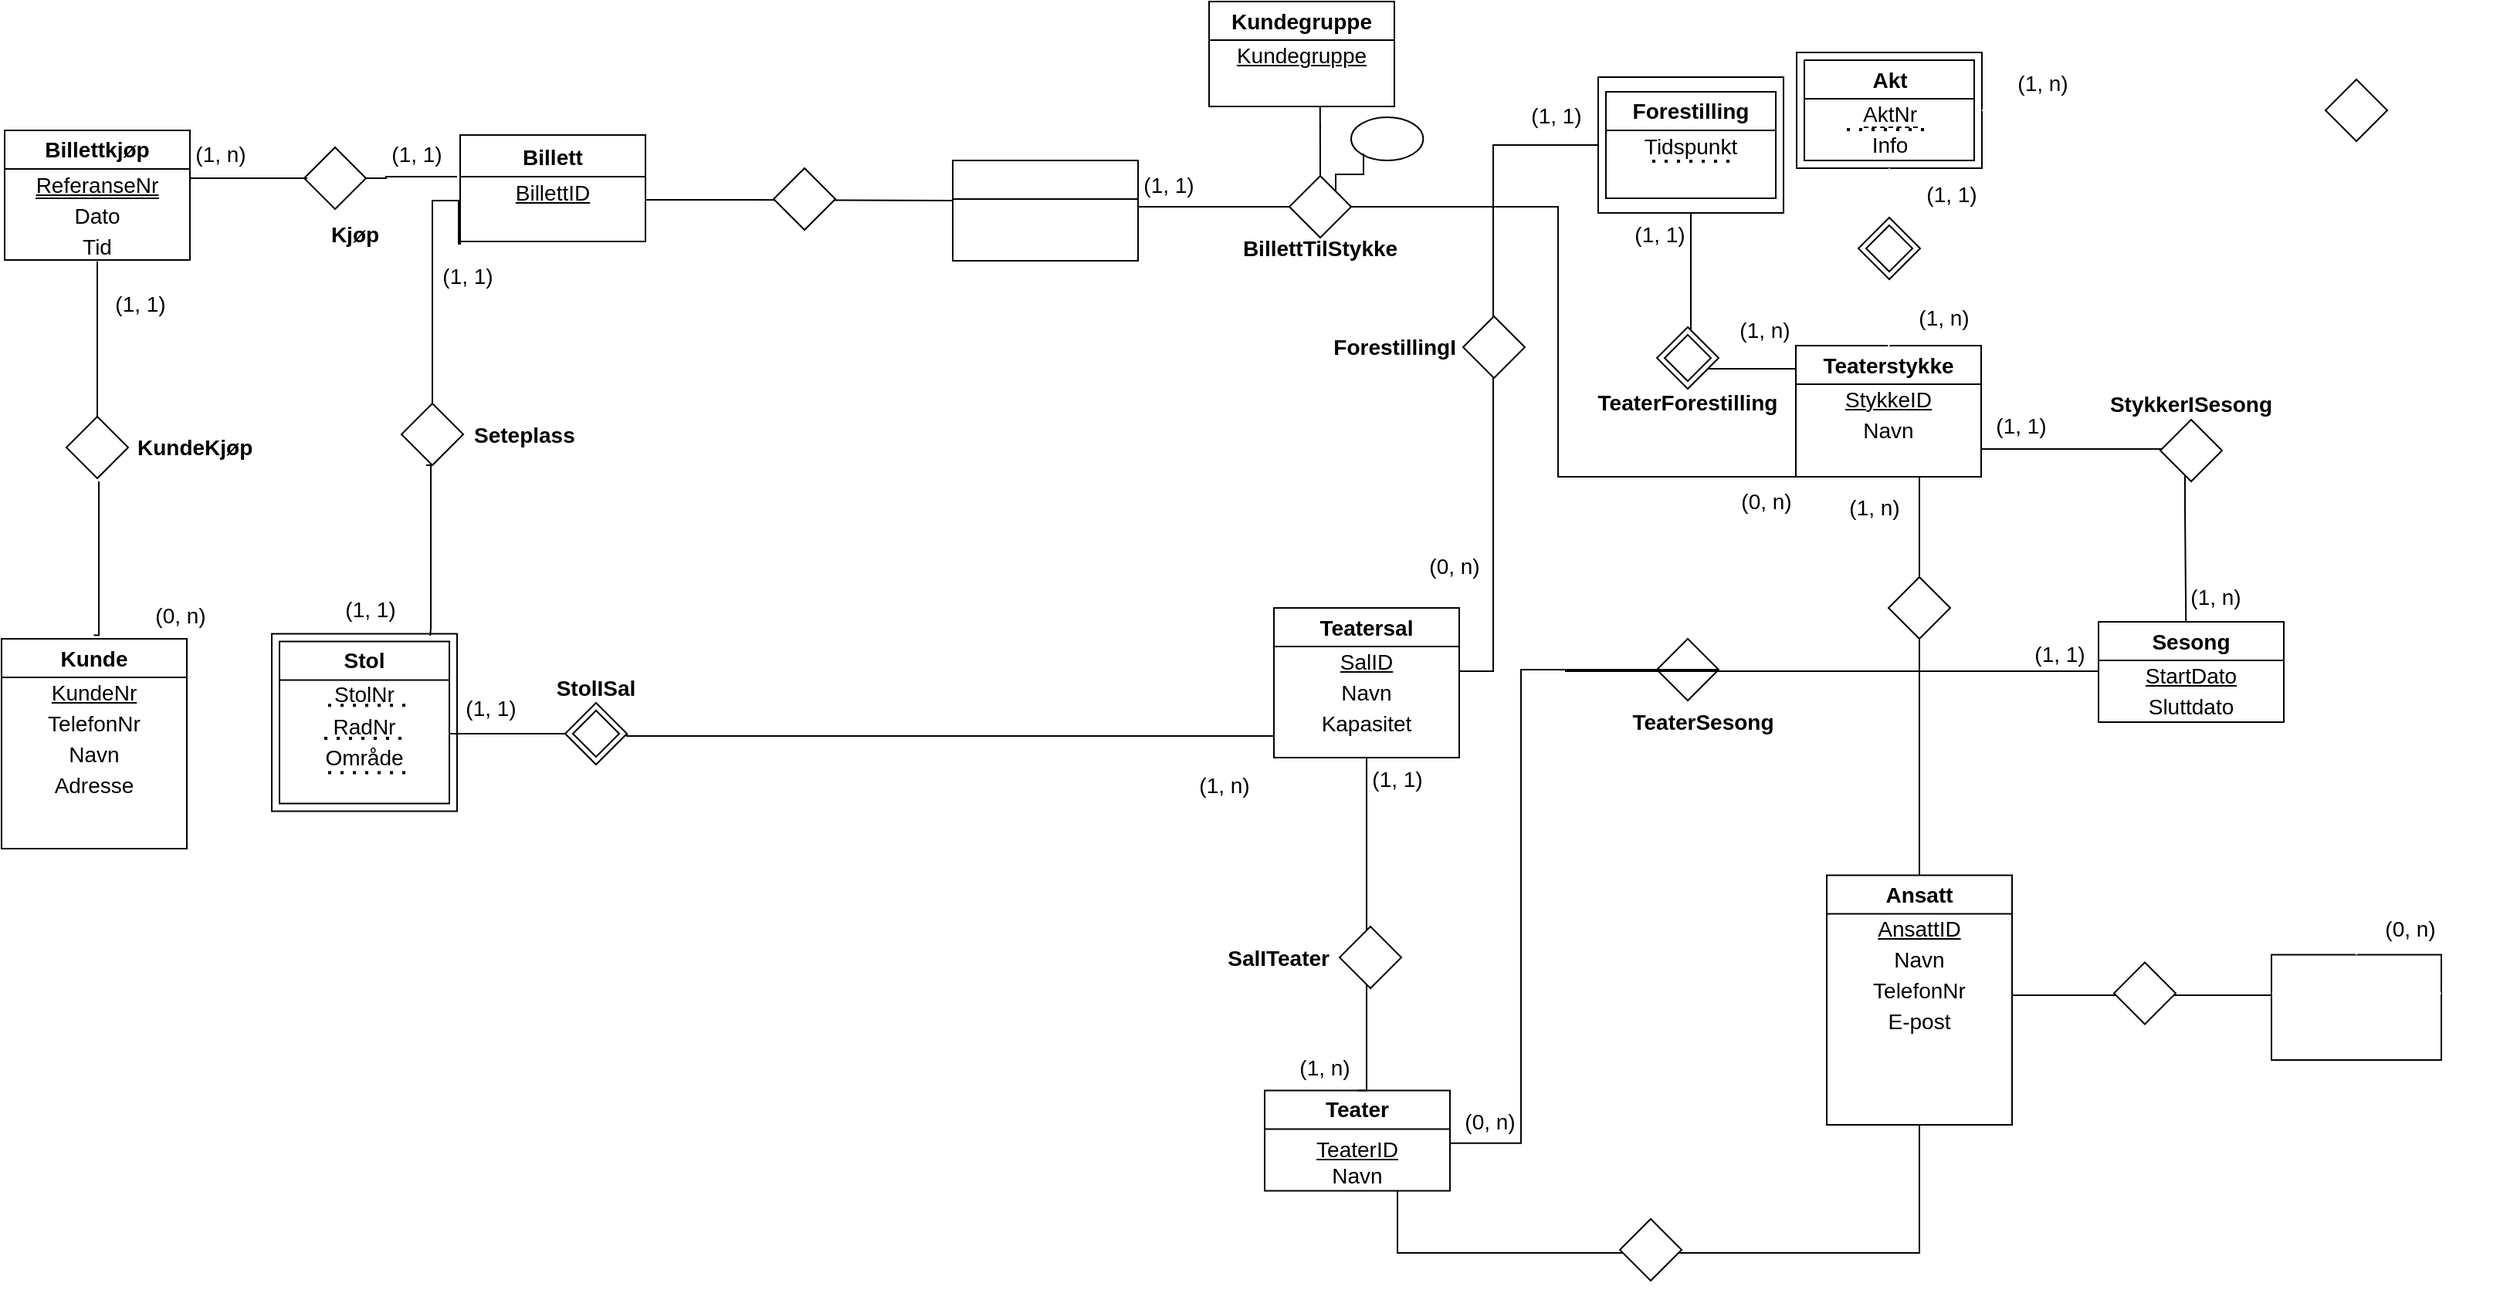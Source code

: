 <mxfile>
    <diagram id="6aBOskwQsQeoWCjWC5uv" name="Page-1">
        <mxGraphModel dx="993" dy="706" grid="1" gridSize="14" guides="1" tooltips="1" connect="1" arrows="1" fold="1" page="1" pageScale="1" pageWidth="3300" pageHeight="4681" math="0" shadow="0">
            <root>
                <mxCell id="0"/>
                <mxCell id="1" parent="0"/>
                <mxCell id="17" value="" style="rounded=0;whiteSpace=wrap;html=1;fontSize=14;strokeColor=default;strokeWidth=1;" parent="1" vertex="1">
                    <mxGeometry x="182" y="581" width="120" height="136" as="geometry"/>
                </mxCell>
                <mxCell id="18" value="&lt;span style=&quot;font-size: 14px;&quot;&gt;&lt;b&gt;Kunde&lt;/b&gt;&lt;/span&gt;" style="text;strokeColor=none;align=center;fillColor=none;html=1;verticalAlign=middle;whiteSpace=wrap;rounded=0;strokeWidth=1;" parent="1" vertex="1">
                    <mxGeometry x="182" y="581" width="120" height="25" as="geometry"/>
                </mxCell>
                <mxCell id="19" style="edgeStyle=none;html=1;exitX=0;exitY=0;exitDx=0;exitDy=0;entryX=1;entryY=0;entryDx=0;entryDy=0;endArrow=none;endFill=0;" parent="1" edge="1">
                    <mxGeometry relative="1" as="geometry">
                        <mxPoint x="182" y="606" as="sourcePoint"/>
                        <mxPoint x="302" y="606" as="targetPoint"/>
                    </mxGeometry>
                </mxCell>
                <mxCell id="20" value="&lt;span style=&quot;font-size: 14px;&quot;&gt;TelefonNr&lt;/span&gt;" style="text;strokeColor=none;align=center;fillColor=none;html=1;verticalAlign=middle;whiteSpace=wrap;rounded=0;strokeWidth=1;fontStyle=0" parent="1" vertex="1">
                    <mxGeometry x="182" y="626" width="120" height="20" as="geometry"/>
                </mxCell>
                <mxCell id="21" value="&lt;span style=&quot;font-size: 14px;&quot;&gt;Navn&lt;/span&gt;" style="text;strokeColor=none;align=center;fillColor=none;html=1;verticalAlign=middle;whiteSpace=wrap;rounded=0;strokeWidth=1;fontStyle=0" parent="1" vertex="1">
                    <mxGeometry x="182" y="646" width="120" height="20" as="geometry"/>
                </mxCell>
                <mxCell id="22" value="&lt;span style=&quot;font-size: 14px;&quot;&gt;Adresse&lt;/span&gt;" style="text;strokeColor=none;align=center;fillColor=none;html=1;verticalAlign=middle;whiteSpace=wrap;rounded=0;strokeWidth=1;fontStyle=0" parent="1" vertex="1">
                    <mxGeometry x="182" y="666" width="120" height="20" as="geometry"/>
                </mxCell>
                <mxCell id="25" value="&lt;span style=&quot;font-size: 14px;&quot;&gt;&lt;u&gt;KundeNr&lt;/u&gt;&lt;/span&gt;" style="text;strokeColor=none;align=center;fillColor=none;html=1;verticalAlign=middle;whiteSpace=wrap;rounded=0;strokeWidth=1;labelPosition=center;verticalLabelPosition=middle;" parent="1" vertex="1">
                    <mxGeometry x="182" y="606" width="120" height="20" as="geometry"/>
                </mxCell>
                <mxCell id="27" value="" style="rounded=0;whiteSpace=wrap;html=1;fontSize=14;strokeColor=default;strokeWidth=1;" parent="1" vertex="1">
                    <mxGeometry x="1006" y="561" width="120" height="97" as="geometry"/>
                </mxCell>
                <mxCell id="28" value="&lt;span style=&quot;font-size: 14px;&quot;&gt;&lt;b&gt;Teatersal&lt;/b&gt;&lt;/span&gt;" style="text;strokeColor=none;align=center;fillColor=none;html=1;verticalAlign=middle;whiteSpace=wrap;rounded=0;strokeWidth=1;" parent="1" vertex="1">
                    <mxGeometry x="1006" y="561" width="120" height="25" as="geometry"/>
                </mxCell>
                <mxCell id="29" style="edgeStyle=none;html=1;exitX=0;exitY=0;exitDx=0;exitDy=0;entryX=1;entryY=0;entryDx=0;entryDy=0;endArrow=none;endFill=0;" parent="1" edge="1">
                    <mxGeometry relative="1" as="geometry">
                        <mxPoint x="1006" y="586" as="sourcePoint"/>
                        <mxPoint x="1126" y="586" as="targetPoint"/>
                    </mxGeometry>
                </mxCell>
                <mxCell id="30" value="&lt;span style=&quot;font-size: 14px;&quot;&gt;Navn&lt;/span&gt;" style="text;strokeColor=none;align=center;fillColor=none;html=1;verticalAlign=middle;whiteSpace=wrap;rounded=0;strokeWidth=1;fontStyle=0" parent="1" vertex="1">
                    <mxGeometry x="1006" y="606" width="120" height="20" as="geometry"/>
                </mxCell>
                <mxCell id="31" value="&lt;span style=&quot;font-size: 14px;&quot;&gt;Kapasitet&lt;/span&gt;" style="text;strokeColor=none;align=center;fillColor=none;html=1;verticalAlign=middle;whiteSpace=wrap;rounded=0;strokeWidth=1;fontStyle=0" parent="1" vertex="1">
                    <mxGeometry x="1006" y="626" width="120" height="20" as="geometry"/>
                </mxCell>
                <mxCell id="35" value="&lt;span style=&quot;font-size: 14px;&quot;&gt;&lt;u&gt;SalID&lt;/u&gt;&lt;/span&gt;" style="text;strokeColor=none;align=center;fillColor=none;html=1;verticalAlign=middle;whiteSpace=wrap;rounded=0;strokeWidth=1;labelPosition=center;verticalLabelPosition=middle;" parent="1" vertex="1">
                    <mxGeometry x="1006" y="586" width="120" height="20" as="geometry"/>
                </mxCell>
                <mxCell id="45" value="" style="rounded=0;whiteSpace=wrap;html=1;fontSize=14;strokeColor=default;strokeWidth=1;" parent="1" vertex="1">
                    <mxGeometry x="1216" y="217" width="120" height="88" as="geometry"/>
                </mxCell>
                <mxCell id="46" value="" style="rounded=0;whiteSpace=wrap;html=1;fontSize=14;strokeColor=default;strokeWidth=1;" parent="1" vertex="1">
                    <mxGeometry x="1221" y="226.5" width="110" height="69" as="geometry"/>
                </mxCell>
                <mxCell id="47" value="&lt;span style=&quot;font-size: 14px;&quot;&gt;&lt;b&gt;Forestilling&lt;/b&gt;&lt;/span&gt;" style="text;strokeColor=none;align=center;fillColor=none;html=1;verticalAlign=middle;whiteSpace=wrap;rounded=0;strokeWidth=1;" parent="1" vertex="1">
                    <mxGeometry x="1221" y="226.5" width="110" height="25" as="geometry"/>
                </mxCell>
                <mxCell id="50" style="edgeStyle=none;html=1;exitX=0;exitY=0;exitDx=0;exitDy=0;entryX=1;entryY=0;entryDx=0;entryDy=0;endArrow=none;endFill=0;" parent="1" edge="1">
                    <mxGeometry relative="1" as="geometry">
                        <mxPoint x="1221" y="251.5" as="sourcePoint"/>
                        <mxPoint x="1331" y="251.5" as="targetPoint"/>
                    </mxGeometry>
                </mxCell>
                <mxCell id="52" value="&lt;span style=&quot;font-size: 14px;&quot;&gt;Tidspunkt&lt;/span&gt;" style="text;strokeColor=none;align=center;fillColor=none;html=1;verticalAlign=middle;whiteSpace=wrap;rounded=0;strokeWidth=1;fontStyle=0" parent="1" vertex="1">
                    <mxGeometry x="1221" y="251.5" width="110" height="20" as="geometry"/>
                </mxCell>
                <mxCell id="53" value="" style="rounded=0;whiteSpace=wrap;html=1;fontSize=14;strokeColor=default;strokeWidth=1;" parent="1" vertex="1">
                    <mxGeometry x="1344" y="391" width="120" height="85" as="geometry"/>
                </mxCell>
                <mxCell id="54" value="&lt;span style=&quot;font-size: 14px;&quot;&gt;&lt;b&gt;Teaterstykke&lt;/b&gt;&lt;/span&gt;" style="text;strokeColor=none;align=center;fillColor=none;html=1;verticalAlign=middle;whiteSpace=wrap;rounded=0;strokeWidth=1;" parent="1" vertex="1">
                    <mxGeometry x="1344" y="391" width="120" height="25" as="geometry"/>
                </mxCell>
                <mxCell id="55" style="edgeStyle=none;html=1;exitX=0;exitY=0;exitDx=0;exitDy=0;entryX=1;entryY=0;entryDx=0;entryDy=0;endArrow=none;endFill=0;" parent="1" edge="1">
                    <mxGeometry relative="1" as="geometry">
                        <mxPoint x="1344" y="416" as="sourcePoint"/>
                        <mxPoint x="1464" y="416" as="targetPoint"/>
                    </mxGeometry>
                </mxCell>
                <mxCell id="56" value="&lt;span style=&quot;font-size: 14px;&quot;&gt;Navn&lt;/span&gt;" style="text;strokeColor=none;align=center;fillColor=none;html=1;verticalAlign=middle;whiteSpace=wrap;rounded=0;strokeWidth=1;fontStyle=0" parent="1" vertex="1">
                    <mxGeometry x="1344" y="436" width="120" height="20" as="geometry"/>
                </mxCell>
                <mxCell id="61" value="&lt;span style=&quot;font-size: 14px;&quot;&gt;StykkeID&lt;/span&gt;" style="text;strokeColor=none;align=center;fillColor=none;html=1;verticalAlign=middle;whiteSpace=wrap;rounded=0;strokeWidth=1;labelPosition=center;verticalLabelPosition=middle;fontStyle=4" parent="1" vertex="1">
                    <mxGeometry x="1344" y="416" width="120" height="20" as="geometry"/>
                </mxCell>
                <mxCell id="62" value="" style="rounded=0;whiteSpace=wrap;html=1;fontSize=14;strokeColor=default;strokeWidth=1;" parent="1" vertex="1">
                    <mxGeometry x="479" y="254.5" width="120" height="69" as="geometry"/>
                </mxCell>
                <mxCell id="63" value="&lt;span style=&quot;font-size: 14px;&quot;&gt;&lt;b&gt;Billett&lt;/b&gt;&lt;/span&gt;" style="text;strokeColor=none;align=center;fillColor=none;html=1;verticalAlign=middle;whiteSpace=wrap;rounded=0;strokeWidth=1;" parent="1" vertex="1">
                    <mxGeometry x="479" y="256.5" width="120" height="25" as="geometry"/>
                </mxCell>
                <mxCell id="64" style="edgeStyle=none;html=1;exitX=0;exitY=0;exitDx=0;exitDy=0;entryX=1;entryY=0;entryDx=0;entryDy=0;endArrow=none;endFill=0;" parent="1" edge="1">
                    <mxGeometry relative="1" as="geometry">
                        <mxPoint x="479" y="281.5" as="sourcePoint"/>
                        <mxPoint x="599" y="281.5" as="targetPoint"/>
                    </mxGeometry>
                </mxCell>
                <mxCell id="70" value="&lt;span style=&quot;font-size: 14px;&quot;&gt;BillettID&lt;/span&gt;" style="text;strokeColor=none;align=center;fillColor=none;html=1;verticalAlign=middle;whiteSpace=wrap;rounded=0;strokeWidth=1;labelPosition=center;verticalLabelPosition=middle;fontStyle=4" parent="1" vertex="1">
                    <mxGeometry x="479" y="281.5" width="120" height="20" as="geometry"/>
                </mxCell>
                <mxCell id="84" value="" style="rounded=0;whiteSpace=wrap;html=1;fontSize=14;strokeColor=default;strokeWidth=1;" parent="1" vertex="1">
                    <mxGeometry x="357" y="577.75" width="120" height="115" as="geometry"/>
                </mxCell>
                <mxCell id="85" value="" style="rounded=0;whiteSpace=wrap;html=1;fontSize=14;strokeColor=default;strokeWidth=1;" parent="1" vertex="1">
                    <mxGeometry x="362" y="582.75" width="110" height="105" as="geometry"/>
                </mxCell>
                <mxCell id="86" value="&lt;span style=&quot;font-size: 14px;&quot;&gt;&lt;b&gt;Stol&lt;/b&gt;&lt;/span&gt;" style="text;strokeColor=none;align=center;fillColor=none;html=1;verticalAlign=middle;whiteSpace=wrap;rounded=0;strokeWidth=1;" parent="1" vertex="1">
                    <mxGeometry x="362" y="582.75" width="110" height="25" as="geometry"/>
                </mxCell>
                <mxCell id="87" value="&lt;span style=&quot;font-size: 14px;&quot;&gt;RadNr&lt;/span&gt;" style="text;strokeColor=none;align=center;fillColor=none;html=1;verticalAlign=middle;whiteSpace=wrap;rounded=0;strokeWidth=1;fontStyle=0" parent="1" vertex="1">
                    <mxGeometry x="362" y="627.75" width="110" height="20" as="geometry"/>
                </mxCell>
                <mxCell id="88" value="&lt;span style=&quot;font-size: 14px;&quot;&gt;Område&lt;/span&gt;" style="text;strokeColor=none;align=center;fillColor=none;html=1;verticalAlign=middle;whiteSpace=wrap;rounded=0;strokeWidth=1;fontStyle=0" parent="1" vertex="1">
                    <mxGeometry x="362" y="647.75" width="110" height="20" as="geometry"/>
                </mxCell>
                <mxCell id="89" style="edgeStyle=none;html=1;exitX=0;exitY=0;exitDx=0;exitDy=0;entryX=1;entryY=0;entryDx=0;entryDy=0;endArrow=none;endFill=0;" parent="1" edge="1">
                    <mxGeometry relative="1" as="geometry">
                        <mxPoint x="362" y="607.75" as="sourcePoint"/>
                        <mxPoint x="472" y="607.75" as="targetPoint"/>
                    </mxGeometry>
                </mxCell>
                <mxCell id="91" value="&lt;span style=&quot;font-size: 14px;&quot;&gt;StolNr&lt;/span&gt;" style="text;strokeColor=none;align=center;fillColor=none;html=1;verticalAlign=middle;whiteSpace=wrap;rounded=0;strokeWidth=1;fontStyle=0" parent="1" vertex="1">
                    <mxGeometry x="362" y="608.75" width="110" height="16.5" as="geometry"/>
                </mxCell>
                <mxCell id="129" value="" style="rounded=0;whiteSpace=wrap;html=1;fontSize=14;strokeColor=default;strokeWidth=1;glass=0;labelBorderColor=none;fillColor=none;" parent="1" vertex="1">
                    <mxGeometry x="1344.5" y="201" width="120" height="75" as="geometry"/>
                </mxCell>
                <mxCell id="130" value="" style="rounded=0;whiteSpace=wrap;html=1;fontSize=14;strokeColor=default;strokeWidth=1;glass=0;labelBorderColor=none;fillColor=none;" parent="1" vertex="1">
                    <mxGeometry x="1349.5" y="206" width="110" height="65" as="geometry"/>
                </mxCell>
                <mxCell id="131" value="&lt;b&gt;&lt;font style=&quot;font-size: 14px;&quot;&gt;Akt&lt;/font&gt;&lt;/b&gt;" style="text;strokeColor=none;align=center;fillColor=none;html=1;verticalAlign=middle;whiteSpace=wrap;rounded=0;strokeWidth=1;glass=0;labelBorderColor=none;" parent="1" vertex="1">
                    <mxGeometry x="1349.5" y="206" width="110" height="25" as="geometry"/>
                </mxCell>
                <mxCell id="132" value="&lt;span style=&quot;border-bottom: 1px dashed black;&quot;&gt;&lt;font style=&quot;font-size: 14px;&quot;&gt;AktNr&lt;/font&gt;&lt;/span&gt;" style="text;align=center;html=1;verticalAlign=middle;whiteSpace=wrap;rounded=0;strokeWidth=1;glass=0;labelBorderColor=none;strokeColor=none;fillColor=none;labelBackgroundColor=none;fontStyle=0" parent="1" vertex="1">
                    <mxGeometry x="1349.5" y="231" width="110" height="20" as="geometry"/>
                </mxCell>
                <mxCell id="133" value="&lt;span style=&quot;border-color: var(--border-color); font-size: 14px;&quot;&gt;Info&lt;/span&gt;" style="text;strokeColor=none;align=center;fillColor=none;html=1;verticalAlign=middle;whiteSpace=wrap;rounded=0;strokeWidth=1;glass=0;labelBorderColor=none;" parent="1" vertex="1">
                    <mxGeometry x="1349.5" y="251" width="110" height="20" as="geometry"/>
                </mxCell>
                <mxCell id="134" style="edgeStyle=none;html=1;exitX=0;exitY=0;exitDx=0;exitDy=0;entryX=1;entryY=0;entryDx=0;entryDy=0;endArrow=none;endFill=0;" parent="1" source="132" target="132" edge="1">
                    <mxGeometry relative="1" as="geometry"/>
                </mxCell>
                <mxCell id="136" value="&lt;b&gt;TeaterForestilling&lt;/b&gt;" style="text;strokeColor=none;align=center;fillColor=none;html=1;verticalAlign=middle;whiteSpace=wrap;rounded=0;fontSize=14;glass=0;labelBorderColor=none;strokeWidth=2;" parent="1" vertex="1">
                    <mxGeometry x="1244" y="418" width="60" height="20" as="geometry"/>
                </mxCell>
                <mxCell id="143" value="" style="rounded=0;whiteSpace=wrap;html=1;fontSize=14;strokeColor=default;strokeWidth=1;" parent="1" vertex="1">
                    <mxGeometry x="1364" y="734.25" width="120" height="161.75" as="geometry"/>
                </mxCell>
                <mxCell id="144" value="&lt;span style=&quot;font-size: 14px;&quot;&gt;&lt;b&gt;Ansatt&lt;/b&gt;&lt;/span&gt;" style="text;strokeColor=none;align=center;fillColor=none;html=1;verticalAlign=middle;whiteSpace=wrap;rounded=0;strokeWidth=1;" parent="1" vertex="1">
                    <mxGeometry x="1364" y="734.25" width="120" height="25" as="geometry"/>
                </mxCell>
                <mxCell id="145" style="edgeStyle=none;html=1;exitX=0;exitY=0;exitDx=0;exitDy=0;entryX=1;entryY=0;entryDx=0;entryDy=0;endArrow=none;endFill=0;" parent="1" edge="1">
                    <mxGeometry relative="1" as="geometry">
                        <mxPoint x="1364" y="759.25" as="sourcePoint"/>
                        <mxPoint x="1484" y="759.25" as="targetPoint"/>
                    </mxGeometry>
                </mxCell>
                <mxCell id="146" value="&lt;span style=&quot;font-size: 14px;&quot;&gt;Navn&lt;/span&gt;" style="text;strokeColor=none;align=center;fillColor=none;html=1;verticalAlign=middle;whiteSpace=wrap;rounded=0;strokeWidth=1;fontStyle=0" parent="1" vertex="1">
                    <mxGeometry x="1364" y="779.25" width="120" height="20" as="geometry"/>
                </mxCell>
                <mxCell id="147" value="&lt;span style=&quot;font-size: 14px;&quot;&gt;TelefonNr&lt;/span&gt;" style="text;strokeColor=none;align=center;fillColor=none;html=1;verticalAlign=middle;whiteSpace=wrap;rounded=0;strokeWidth=1;fontStyle=0" parent="1" vertex="1">
                    <mxGeometry x="1364" y="799.25" width="120" height="20" as="geometry"/>
                </mxCell>
                <mxCell id="148" value="&lt;span style=&quot;font-size: 14px;&quot;&gt;E-post&lt;/span&gt;" style="text;strokeColor=none;align=center;fillColor=none;html=1;verticalAlign=middle;whiteSpace=wrap;rounded=0;strokeWidth=1;fontStyle=0" parent="1" vertex="1">
                    <mxGeometry x="1364" y="819.25" width="120" height="20" as="geometry"/>
                </mxCell>
                <mxCell id="151" value="&lt;span style=&quot;font-size: 14px;&quot;&gt;&lt;u&gt;AnsattID&lt;/u&gt;&lt;/span&gt;" style="text;strokeColor=none;align=center;fillColor=none;html=1;verticalAlign=middle;whiteSpace=wrap;rounded=0;strokeWidth=1;labelPosition=center;verticalLabelPosition=middle;" parent="1" vertex="1">
                    <mxGeometry x="1364" y="759.25" width="120" height="20" as="geometry"/>
                </mxCell>
                <mxCell id="168" value="Status" style="text;html=1;align=center;verticalAlign=middle;resizable=0;points=[];autosize=1;strokeColor=none;fillColor=none;fontColor=#ffffff;" parent="1" vertex="1">
                    <mxGeometry x="1389" y="839.25" width="70" height="28" as="geometry"/>
                </mxCell>
                <mxCell id="170" value="" style="rounded=0;whiteSpace=wrap;html=1;fontSize=14;strokeColor=default;strokeWidth=1;fontColor=#ffffff;" parent="1" vertex="1">
                    <mxGeometry x="1652" y="785.75" width="110" height="68.25" as="geometry"/>
                </mxCell>
                <mxCell id="171" value="&lt;span style=&quot;font-size: 14px;&quot;&gt;&lt;b&gt;Rolle&lt;/b&gt;&lt;/span&gt;" style="text;strokeColor=none;align=center;fillColor=none;html=1;verticalAlign=middle;whiteSpace=wrap;rounded=0;strokeWidth=1;fontColor=#ffffff;" parent="1" vertex="1">
                    <mxGeometry x="1652" y="785.75" width="110" height="25" as="geometry"/>
                </mxCell>
                <mxCell id="172" value="&lt;span style=&quot;font-size: 14px;&quot;&gt;&lt;u&gt;RolleID&lt;/u&gt;&lt;/span&gt;" style="text;strokeColor=none;align=center;fillColor=none;html=1;verticalAlign=middle;whiteSpace=wrap;rounded=0;strokeWidth=1;labelPosition=center;verticalLabelPosition=middle;fontColor=#ffffff;" parent="1" vertex="1">
                    <mxGeometry x="1652" y="810.75" width="110" height="20" as="geometry"/>
                </mxCell>
                <mxCell id="173" style="edgeStyle=none;html=1;exitX=0;exitY=0;exitDx=0;exitDy=0;entryX=1;entryY=0;entryDx=0;entryDy=0;endArrow=none;endFill=0;strokeColor=#FFFFFF;fontColor=#ffffff;" parent="1" source="172" target="172" edge="1">
                    <mxGeometry relative="1" as="geometry"/>
                </mxCell>
                <mxCell id="183" value="" style="edgeStyle=segmentEdgeStyle;endArrow=none;html=1;curved=0;rounded=0;endSize=8;startSize=8;endFill=0;strokeColor=#FFFFFF;fontColor=#ffffff;exitX=1;exitY=0.5;exitDx=0;exitDy=0;entryX=0.5;entryY=0;entryDx=0;entryDy=0;startArrow=none;" parent="1" source="192" edge="1" target="171">
                    <mxGeometry width="50" height="50" relative="1" as="geometry">
                        <mxPoint x="1638" y="294" as="sourcePoint"/>
                        <mxPoint x="1750" y="728" as="targetPoint"/>
                        <Array as="points">
                            <mxPoint x="1707" y="239"/>
                        </Array>
                    </mxGeometry>
                </mxCell>
                <mxCell id="185" value="" style="edgeStyle=segmentEdgeStyle;endArrow=none;html=1;curved=0;rounded=0;endSize=8;startSize=8;endFill=0;strokeColor=#FFFFFF;fontColor=#ffffff;exitX=0.5;exitY=1;exitDx=0;exitDy=0;" parent="1" source="129" edge="1">
                    <mxGeometry width="50" height="50" relative="1" as="geometry">
                        <mxPoint x="1384.5" y="350" as="sourcePoint"/>
                        <mxPoint x="1404" y="392" as="targetPoint"/>
                        <Array as="points">
                            <mxPoint x="1404" y="387"/>
                        </Array>
                    </mxGeometry>
                </mxCell>
                <mxCell id="186" value="" style="rhombus;whiteSpace=wrap;html=1;fontSize=14;strokeColor=default;fontColor=#ffffff;" parent="1" vertex="1">
                    <mxGeometry x="1384.5" y="308" width="40" height="40" as="geometry"/>
                </mxCell>
                <mxCell id="187" value="&lt;b&gt;AktIStykke&lt;/b&gt;" style="text;strokeColor=none;align=center;fillColor=none;html=1;verticalAlign=middle;whiteSpace=wrap;rounded=0;fontSize=14;fontColor=#ffffff;" parent="1" vertex="1">
                    <mxGeometry x="1444.5" y="318" width="60" height="20" as="geometry"/>
                </mxCell>
                <mxCell id="188" value="" style="rhombus;whiteSpace=wrap;html=1;fontSize=14;strokeColor=default;fontColor=#ffffff;" parent="1" vertex="1">
                    <mxGeometry x="1389.5" y="313" width="30" height="30" as="geometry"/>
                </mxCell>
                <mxCell id="193" value="&lt;b&gt;DeltarIAkt&lt;/b&gt;" style="text;strokeColor=none;align=center;fillColor=none;html=1;verticalAlign=middle;whiteSpace=wrap;rounded=0;fontSize=14;fontColor=#ffffff;" parent="1" vertex="1">
                    <mxGeometry x="1736" y="228.5" width="60" height="20" as="geometry"/>
                </mxCell>
                <mxCell id="199" value="(0, n)" style="text;strokeColor=none;align=center;fillColor=none;html=1;verticalAlign=middle;whiteSpace=wrap;rounded=0;fontSize=14;" vertex="1" parent="1">
                    <mxGeometry x="1722" y="754.25" width="40" height="30" as="geometry"/>
                </mxCell>
                <mxCell id="201" value="(1, n)" style="text;strokeColor=none;align=center;fillColor=none;html=1;verticalAlign=middle;whiteSpace=wrap;rounded=0;fontSize=14;" vertex="1" parent="1">
                    <mxGeometry x="1484" y="206" width="40" height="30" as="geometry"/>
                </mxCell>
                <mxCell id="202" value="(1, 1)" style="text;strokeColor=none;align=center;fillColor=none;html=1;verticalAlign=middle;whiteSpace=wrap;rounded=0;fontSize=14;" vertex="1" parent="1">
                    <mxGeometry x="1425" y="278" width="40" height="30" as="geometry"/>
                </mxCell>
                <mxCell id="203" value="(1, n)" style="text;strokeColor=none;align=center;fillColor=none;html=1;verticalAlign=middle;whiteSpace=wrap;rounded=0;fontSize=14;" vertex="1" parent="1">
                    <mxGeometry x="1420" y="358" width="40" height="30" as="geometry"/>
                </mxCell>
                <mxCell id="213" value="(1, n)" style="text;strokeColor=none;align=center;fillColor=none;html=1;verticalAlign=middle;whiteSpace=wrap;rounded=0;fontSize=14;" vertex="1" parent="1">
                    <mxGeometry x="1375" y="481" width="40" height="30" as="geometry"/>
                </mxCell>
                <mxCell id="217" value="" style="edgeStyle=segmentEdgeStyle;endArrow=none;html=1;curved=0;rounded=0;endSize=8;startSize=8;endFill=0;entryX=0;entryY=0.25;entryDx=0;entryDy=0;" edge="1" parent="1" source="223" target="61">
                    <mxGeometry width="50" height="50" relative="1" as="geometry">
                        <mxPoint x="1274" y="427" as="sourcePoint"/>
                        <mxPoint x="1258" y="420" as="targetPoint"/>
                        <Array as="points">
                            <mxPoint x="1344" y="406"/>
                        </Array>
                    </mxGeometry>
                </mxCell>
                <mxCell id="218" value="" style="edgeStyle=segmentEdgeStyle;endArrow=none;html=1;curved=0;rounded=0;endSize=8;startSize=8;endFill=0;exitX=0.5;exitY=1;exitDx=0;exitDy=0;entryX=0.5;entryY=0;entryDx=0;entryDy=0;" edge="1" parent="1" source="45" target="223">
                    <mxGeometry width="50" height="50" relative="1" as="geometry">
                        <mxPoint x="1190" y="364" as="sourcePoint"/>
                        <mxPoint x="1186" y="406" as="targetPoint"/>
                        <Array as="points">
                            <mxPoint x="1276" y="406"/>
                            <mxPoint x="1274" y="406"/>
                        </Array>
                    </mxGeometry>
                </mxCell>
                <mxCell id="219" value="(1, 1)" style="text;strokeColor=none;align=center;fillColor=none;html=1;verticalAlign=middle;whiteSpace=wrap;rounded=0;fontSize=14;" vertex="1" parent="1">
                    <mxGeometry x="1236" y="304" width="40" height="30" as="geometry"/>
                </mxCell>
                <mxCell id="220" value="(1, n)" style="text;strokeColor=none;align=center;fillColor=none;html=1;verticalAlign=middle;whiteSpace=wrap;rounded=0;fontSize=14;" vertex="1" parent="1">
                    <mxGeometry x="1304" y="366" width="40" height="30" as="geometry"/>
                </mxCell>
                <mxCell id="221" value="" style="rhombus;whiteSpace=wrap;html=1;fontSize=14;strokeColor=default;" vertex="1" parent="1">
                    <mxGeometry x="1254" y="379" width="40" height="40" as="geometry"/>
                </mxCell>
                <mxCell id="223" value="" style="rhombus;whiteSpace=wrap;html=1;fontSize=14;strokeColor=default;" vertex="1" parent="1">
                    <mxGeometry x="1259" y="384" width="30" height="30" as="geometry"/>
                </mxCell>
                <mxCell id="224" value="" style="rhombus;whiteSpace=wrap;html=1;fontSize=14;strokeColor=default;" vertex="1" parent="1">
                    <mxGeometry x="547.0" y="622.5" width="40" height="40" as="geometry"/>
                </mxCell>
                <mxCell id="225" value="&lt;b&gt;StolISal&lt;/b&gt;" style="text;strokeColor=none;align=center;fillColor=none;html=1;verticalAlign=middle;whiteSpace=wrap;rounded=0;fontSize=14;" vertex="1" parent="1">
                    <mxGeometry x="537" y="602.5" width="60" height="20" as="geometry"/>
                </mxCell>
                <mxCell id="226" value="" style="rhombus;whiteSpace=wrap;html=1;fontSize=14;strokeColor=default;" vertex="1" parent="1">
                    <mxGeometry x="552" y="627.5" width="30" height="30" as="geometry"/>
                </mxCell>
                <mxCell id="230" value="" style="edgeStyle=segmentEdgeStyle;endArrow=none;html=1;curved=0;rounded=0;endSize=8;startSize=8;endFill=0;entryX=1;entryY=1;entryDx=0;entryDy=0;exitX=0;exitY=0.5;exitDx=0;exitDy=0;" edge="1" parent="1" source="45" target="35">
                    <mxGeometry width="50" height="50" relative="1" as="geometry">
                        <mxPoint x="1127" y="350" as="sourcePoint"/>
                        <mxPoint x="1046" y="437.5" as="targetPoint"/>
                        <Array as="points">
                            <mxPoint x="1148" y="261"/>
                            <mxPoint x="1148" y="602"/>
                            <mxPoint x="1126" y="602"/>
                        </Array>
                    </mxGeometry>
                </mxCell>
                <mxCell id="386" value="Text" style="edgeLabel;html=1;align=center;verticalAlign=middle;resizable=0;points=[];fontColor=#FFFFFF;" vertex="1" connectable="0" parent="230">
                    <mxGeometry x="-0.094" y="-1" relative="1" as="geometry">
                        <mxPoint as="offset"/>
                    </mxGeometry>
                </mxCell>
                <mxCell id="232" value="" style="edgeStyle=segmentEdgeStyle;endArrow=none;html=1;curved=0;rounded=0;endSize=8;startSize=8;endFill=0;entryX=0;entryY=0.5;entryDx=0;entryDy=0;exitX=1;exitY=0;exitDx=0;exitDy=0;" edge="1" parent="1" source="88" target="224">
                    <mxGeometry width="50" height="50" relative="1" as="geometry">
                        <mxPoint x="493" y="645.5" as="sourcePoint"/>
                        <mxPoint x="533" y="645.5" as="targetPoint"/>
                        <Array as="points">
                            <mxPoint x="472" y="642.5"/>
                        </Array>
                    </mxGeometry>
                </mxCell>
                <mxCell id="233" value="" style="edgeStyle=segmentEdgeStyle;endArrow=none;html=1;curved=0;rounded=0;endSize=8;startSize=8;endFill=0;exitX=1;exitY=0.5;exitDx=0;exitDy=0;entryX=0;entryY=0.25;entryDx=0;entryDy=0;" edge="1" parent="1" source="224">
                    <mxGeometry width="50" height="50" relative="1" as="geometry">
                        <mxPoint x="952" y="658" as="sourcePoint"/>
                        <mxPoint x="1006" y="651" as="targetPoint"/>
                        <Array as="points">
                            <mxPoint x="1006" y="644"/>
                        </Array>
                    </mxGeometry>
                </mxCell>
                <mxCell id="242" value="" style="rounded=0;whiteSpace=wrap;html=1;fontSize=14;strokeColor=default;strokeWidth=1;" vertex="1" parent="1">
                    <mxGeometry x="964" y="168" width="120" height="68" as="geometry"/>
                </mxCell>
                <mxCell id="243" value="&lt;b&gt;&lt;font style=&quot;font-size: 14px;&quot;&gt;Kundegruppe&lt;/font&gt;&lt;/b&gt;" style="text;strokeColor=none;align=center;fillColor=none;html=1;verticalAlign=middle;whiteSpace=wrap;rounded=0;strokeWidth=1;" vertex="1" parent="1">
                    <mxGeometry x="964" y="168" width="120" height="25" as="geometry"/>
                </mxCell>
                <mxCell id="244" style="edgeStyle=none;html=1;exitX=0;exitY=0;exitDx=0;exitDy=0;entryX=1;entryY=0;entryDx=0;entryDy=0;endArrow=none;endFill=0;" edge="1" parent="1">
                    <mxGeometry relative="1" as="geometry">
                        <mxPoint x="964" y="193" as="sourcePoint"/>
                        <mxPoint x="1084" y="193" as="targetPoint"/>
                    </mxGeometry>
                </mxCell>
                <mxCell id="248" value="&lt;span style=&quot;font-size: 14px;&quot;&gt;Kundegruppe&lt;/span&gt;" style="text;strokeColor=none;align=center;fillColor=none;html=1;verticalAlign=middle;whiteSpace=wrap;rounded=0;strokeWidth=1;labelPosition=center;verticalLabelPosition=middle;fontStyle=4" vertex="1" parent="1">
                    <mxGeometry x="964" y="193" width="120" height="20" as="geometry"/>
                </mxCell>
                <mxCell id="250" value="(1, n)" style="text;strokeColor=none;align=center;fillColor=none;html=1;verticalAlign=middle;whiteSpace=wrap;rounded=0;fontSize=14;" vertex="1" parent="1">
                    <mxGeometry x="954" y="661" width="40" height="30" as="geometry"/>
                </mxCell>
                <mxCell id="251" value="(1, 1)" style="text;strokeColor=none;align=center;fillColor=none;html=1;verticalAlign=middle;whiteSpace=wrap;rounded=0;fontSize=14;" vertex="1" parent="1">
                    <mxGeometry x="479" y="610.5" width="40" height="30" as="geometry"/>
                </mxCell>
                <mxCell id="259" style="edgeStyle=none;html=1;exitX=0.5;exitY=1;exitDx=0;exitDy=0;entryX=0.5;entryY=1;entryDx=0;entryDy=0;" edge="1" parent="1" source="252" target="256">
                    <mxGeometry relative="1" as="geometry"/>
                </mxCell>
                <mxCell id="252" value="" style="rounded=0;whiteSpace=wrap;html=1;fontSize=14;strokeColor=default;strokeWidth=1;" vertex="1" parent="1">
                    <mxGeometry x="184" y="251.5" width="120" height="84" as="geometry"/>
                </mxCell>
                <mxCell id="253" value="&lt;b&gt;&lt;font style=&quot;font-size: 14px;&quot;&gt;Billettkjøp&lt;/font&gt;&lt;/b&gt;" style="text;strokeColor=none;align=center;fillColor=none;html=1;verticalAlign=middle;whiteSpace=wrap;rounded=0;strokeWidth=1;" vertex="1" parent="1">
                    <mxGeometry x="184" y="251.5" width="120" height="25" as="geometry"/>
                </mxCell>
                <mxCell id="254" style="edgeStyle=none;html=1;exitX=0;exitY=0;exitDx=0;exitDy=0;entryX=1;entryY=0;entryDx=0;entryDy=0;endArrow=none;endFill=0;" edge="1" parent="1">
                    <mxGeometry relative="1" as="geometry">
                        <mxPoint x="184" y="276.5" as="sourcePoint"/>
                        <mxPoint x="304" y="276.5" as="targetPoint"/>
                    </mxGeometry>
                </mxCell>
                <mxCell id="255" value="&lt;font style=&quot;font-size: 14px;&quot;&gt;Dato&lt;/font&gt;" style="text;strokeColor=none;align=center;fillColor=none;html=1;verticalAlign=middle;whiteSpace=wrap;rounded=0;strokeWidth=1;fontStyle=0" vertex="1" parent="1">
                    <mxGeometry x="184" y="296.5" width="120" height="20" as="geometry"/>
                </mxCell>
                <mxCell id="256" value="&lt;font style=&quot;font-size: 14px;&quot;&gt;Tid&lt;br&gt;&lt;/font&gt;" style="text;strokeColor=none;align=center;fillColor=none;html=1;verticalAlign=middle;whiteSpace=wrap;rounded=0;strokeWidth=1;fontStyle=0" vertex="1" parent="1">
                    <mxGeometry x="184" y="316.5" width="120" height="20" as="geometry"/>
                </mxCell>
                <mxCell id="258" value="&lt;span style=&quot;border-bottom: 1px solid black&quot;&gt;&lt;font style=&quot;font-size: 14px;&quot;&gt;&lt;u&gt;ReferanseNr&lt;/u&gt;&lt;/font&gt;&lt;/span&gt;" style="text;strokeColor=none;align=center;fillColor=none;html=1;verticalAlign=middle;whiteSpace=wrap;rounded=0;strokeWidth=1;labelPosition=center;verticalLabelPosition=middle;" vertex="1" parent="1">
                    <mxGeometry x="184" y="276.5" width="120" height="20" as="geometry"/>
                </mxCell>
                <mxCell id="266" value="" style="rhombus;whiteSpace=wrap;html=1;fontSize=14;strokeColor=default;" vertex="1" parent="1">
                    <mxGeometry x="1016.0" y="281" width="40" height="40" as="geometry"/>
                </mxCell>
                <mxCell id="267" value="&lt;b&gt;BillettTilStykke&lt;/b&gt;" style="text;strokeColor=none;align=center;fillColor=none;html=1;verticalAlign=middle;whiteSpace=wrap;rounded=0;fontSize=14;" vertex="1" parent="1">
                    <mxGeometry x="1006" y="318" width="60" height="20" as="geometry"/>
                </mxCell>
                <mxCell id="276" value="" style="rhombus;whiteSpace=wrap;html=1;fontSize=14;strokeColor=default;" vertex="1" parent="1">
                    <mxGeometry x="224.0" y="437" width="40" height="40" as="geometry"/>
                </mxCell>
                <mxCell id="277" value="&lt;b&gt;KundeKjøp&lt;/b&gt;" style="text;strokeColor=none;align=left;fillColor=none;html=1;verticalAlign=middle;whiteSpace=wrap;rounded=0;fontSize=14;" vertex="1" parent="1">
                    <mxGeometry x="268" y="447" width="60" height="20" as="geometry"/>
                </mxCell>
                <mxCell id="279" value="" style="edgeStyle=segmentEdgeStyle;endArrow=none;html=1;curved=0;rounded=0;endSize=8;startSize=8;endFill=0;entryX=0.606;entryY=-0.093;entryDx=0;entryDy=0;entryPerimeter=0;" edge="1" parent="1">
                    <mxGeometry width="50" height="50" relative="1" as="geometry">
                        <mxPoint x="245" y="479" as="sourcePoint"/>
                        <mxPoint x="241.72" y="578.675" as="targetPoint"/>
                        <Array as="points">
                            <mxPoint x="245" y="579"/>
                        </Array>
                    </mxGeometry>
                </mxCell>
                <mxCell id="280" value="" style="edgeStyle=segmentEdgeStyle;endArrow=none;html=1;curved=0;rounded=0;endSize=8;startSize=8;endFill=0;entryX=0.5;entryY=0;entryDx=0;entryDy=0;exitX=0.5;exitY=1;exitDx=0;exitDy=0;" edge="1" parent="1" source="256" target="276">
                    <mxGeometry width="50" height="50" relative="1" as="geometry">
                        <mxPoint x="352" y="381" as="sourcePoint"/>
                        <mxPoint x="352" y="421" as="targetPoint"/>
                        <Array as="points">
                            <mxPoint x="244" y="437"/>
                        </Array>
                    </mxGeometry>
                </mxCell>
                <mxCell id="281" value="" style="rhombus;whiteSpace=wrap;html=1;fontSize=14;strokeColor=default;" vertex="1" parent="1">
                    <mxGeometry x="378.0" y="262.5" width="40" height="40" as="geometry"/>
                </mxCell>
                <mxCell id="282" value="&lt;b&gt;Kjøp&lt;/b&gt;" style="text;strokeColor=none;align=center;fillColor=none;html=1;verticalAlign=middle;whiteSpace=wrap;rounded=0;fontSize=14;" vertex="1" parent="1">
                    <mxGeometry x="381" y="308.5" width="60" height="20" as="geometry"/>
                </mxCell>
                <mxCell id="283" value="" style="edgeStyle=segmentEdgeStyle;endArrow=none;html=1;curved=0;rounded=0;endSize=8;startSize=8;endFill=0;" edge="1" parent="1">
                    <mxGeometry width="50" height="50" relative="1" as="geometry">
                        <mxPoint x="304" y="282.5" as="sourcePoint"/>
                        <mxPoint x="380" y="283" as="targetPoint"/>
                    </mxGeometry>
                </mxCell>
                <mxCell id="284" value="" style="edgeStyle=segmentEdgeStyle;endArrow=none;html=1;curved=0;rounded=0;endSize=8;startSize=8;endFill=0;exitX=1;exitY=0.5;exitDx=0;exitDy=0;" edge="1" parent="1" source="281">
                    <mxGeometry width="50" height="50" relative="1" as="geometry">
                        <mxPoint x="437" y="281.5" as="sourcePoint"/>
                        <mxPoint x="477" y="281.5" as="targetPoint"/>
                        <Array as="points">
                            <mxPoint x="431" y="281.5"/>
                        </Array>
                    </mxGeometry>
                </mxCell>
                <mxCell id="286" value="" style="rhombus;whiteSpace=wrap;html=1;fontSize=14;strokeColor=default;" vertex="1" parent="1">
                    <mxGeometry x="441.0" y="428.5" width="40" height="40" as="geometry"/>
                </mxCell>
                <mxCell id="287" value="&lt;b&gt;Seteplass&lt;/b&gt;" style="text;strokeColor=none;align=left;fillColor=none;html=1;verticalAlign=middle;whiteSpace=wrap;rounded=0;fontSize=14;" vertex="1" parent="1">
                    <mxGeometry x="486" y="438.5" width="60" height="20" as="geometry"/>
                </mxCell>
                <mxCell id="288" value="" style="edgeStyle=segmentEdgeStyle;endArrow=none;html=1;curved=0;rounded=0;endSize=8;startSize=8;endFill=0;exitX=0.5;exitY=1;exitDx=0;exitDy=0;entryX=0.855;entryY=0.011;entryDx=0;entryDy=0;entryPerimeter=0;" edge="1" parent="1" target="84">
                    <mxGeometry width="50" height="50" relative="1" as="geometry">
                        <mxPoint x="457" y="468.5" as="sourcePoint"/>
                        <mxPoint x="460" y="574" as="targetPoint"/>
                        <Array as="points">
                            <mxPoint x="460" y="469"/>
                            <mxPoint x="460" y="574"/>
                            <mxPoint x="460" y="574"/>
                        </Array>
                    </mxGeometry>
                </mxCell>
                <mxCell id="289" value="" style="edgeStyle=segmentEdgeStyle;endArrow=none;html=1;curved=0;rounded=0;endSize=8;startSize=8;endFill=0;entryX=0.5;entryY=0;entryDx=0;entryDy=0;exitX=0;exitY=0.75;exitDx=0;exitDy=0;" edge="1" parent="1" source="70" target="286">
                    <mxGeometry width="50" height="50" relative="1" as="geometry">
                        <mxPoint x="535" y="365.5" as="sourcePoint"/>
                        <mxPoint x="460.44" y="403.5" as="targetPoint"/>
                        <Array as="points">
                            <mxPoint x="479" y="325"/>
                            <mxPoint x="478" y="325"/>
                            <mxPoint x="478" y="297"/>
                            <mxPoint x="461" y="297"/>
                        </Array>
                    </mxGeometry>
                </mxCell>
                <mxCell id="292" value="(1, 1)" style="text;strokeColor=none;align=center;fillColor=none;html=1;verticalAlign=middle;whiteSpace=wrap;rounded=0;fontSize=14;" vertex="1" parent="1">
                    <mxGeometry x="464" y="331" width="40" height="30" as="geometry"/>
                </mxCell>
                <mxCell id="293" value="(1, 1)" style="text;strokeColor=none;align=center;fillColor=none;html=1;verticalAlign=middle;whiteSpace=wrap;rounded=0;fontSize=14;" vertex="1" parent="1">
                    <mxGeometry x="401" y="546.5" width="40" height="30" as="geometry"/>
                </mxCell>
                <mxCell id="294" value="(1, 1)" style="text;strokeColor=none;align=center;fillColor=none;html=1;verticalAlign=middle;whiteSpace=wrap;rounded=0;fontSize=14;" vertex="1" parent="1">
                    <mxGeometry x="918" y="271.5" width="40" height="30" as="geometry"/>
                </mxCell>
                <mxCell id="295" value="(0, n)" style="text;strokeColor=none;align=center;fillColor=none;html=1;verticalAlign=middle;whiteSpace=wrap;rounded=0;fontSize=14;" vertex="1" parent="1">
                    <mxGeometry x="1304.5" y="477" width="40" height="30" as="geometry"/>
                </mxCell>
                <mxCell id="300" value="(1, n)" style="text;strokeColor=none;align=center;fillColor=none;html=1;verticalAlign=middle;whiteSpace=wrap;rounded=0;fontSize=14;" vertex="1" parent="1">
                    <mxGeometry x="304" y="251.5" width="40" height="30" as="geometry"/>
                </mxCell>
                <mxCell id="302" value="(1, 1)" style="text;strokeColor=none;align=center;fillColor=none;html=1;verticalAlign=middle;whiteSpace=wrap;rounded=0;fontSize=14;" vertex="1" parent="1">
                    <mxGeometry x="431" y="251.5" width="40" height="30" as="geometry"/>
                </mxCell>
                <mxCell id="303" value="(1, 1)" style="text;strokeColor=none;align=center;fillColor=none;html=1;verticalAlign=middle;whiteSpace=wrap;rounded=0;fontSize=14;" vertex="1" parent="1">
                    <mxGeometry x="252" y="348.5" width="40" height="30" as="geometry"/>
                </mxCell>
                <mxCell id="304" value="(0, n)" style="text;strokeColor=none;align=center;fillColor=none;html=1;verticalAlign=middle;whiteSpace=wrap;rounded=0;fontSize=14;" vertex="1" parent="1">
                    <mxGeometry x="278" y="551" width="40" height="30" as="geometry"/>
                </mxCell>
                <mxCell id="306" value="" style="rounded=0;whiteSpace=wrap;html=1;fontSize=14;strokeColor=default;strokeWidth=1;" vertex="1" parent="1">
                    <mxGeometry x="1000" y="873.75" width="120" height="65" as="geometry"/>
                </mxCell>
                <mxCell id="307" value="&lt;span style=&quot;font-size: 14px;&quot;&gt;&lt;b&gt;Teater&lt;/b&gt;&lt;/span&gt;" style="text;strokeColor=none;align=center;fillColor=none;html=1;verticalAlign=middle;whiteSpace=wrap;rounded=0;strokeWidth=1;" vertex="1" parent="1">
                    <mxGeometry x="1000" y="873.75" width="120" height="25" as="geometry"/>
                </mxCell>
                <mxCell id="308" style="edgeStyle=none;html=1;exitX=0;exitY=0;exitDx=0;exitDy=0;entryX=1;entryY=0;entryDx=0;entryDy=0;endArrow=none;endFill=0;" edge="1" parent="1">
                    <mxGeometry relative="1" as="geometry">
                        <mxPoint x="1000" y="898.75" as="sourcePoint"/>
                        <mxPoint x="1120.0" y="898.75" as="targetPoint"/>
                    </mxGeometry>
                </mxCell>
                <mxCell id="309" value="&lt;span style=&quot;font-size: 14px;&quot;&gt;Navn&lt;/span&gt;" style="text;strokeColor=none;align=center;fillColor=none;html=1;verticalAlign=middle;whiteSpace=wrap;rounded=0;strokeWidth=1;fontStyle=0" vertex="1" parent="1">
                    <mxGeometry x="1000" y="918.75" width="120" height="20" as="geometry"/>
                </mxCell>
                <mxCell id="310" value="&lt;span style=&quot;font-size: 14px;&quot;&gt;&lt;u&gt;TeaterID&lt;/u&gt;&lt;/span&gt;" style="text;strokeColor=none;align=center;fillColor=none;html=1;verticalAlign=middle;whiteSpace=wrap;rounded=0;strokeWidth=1;labelPosition=center;verticalLabelPosition=middle;" vertex="1" parent="1">
                    <mxGeometry x="1000" y="904.25" width="120" height="14.5" as="geometry"/>
                </mxCell>
                <mxCell id="312" value="" style="rounded=0;whiteSpace=wrap;html=1;fontSize=14;strokeColor=default;strokeWidth=1;" vertex="1" parent="1">
                    <mxGeometry x="1540" y="570" width="120" height="65" as="geometry"/>
                </mxCell>
                <mxCell id="313" value="&lt;span style=&quot;font-size: 14px;&quot;&gt;&lt;b&gt;Sesong&lt;/b&gt;&lt;/span&gt;" style="text;strokeColor=none;align=center;fillColor=none;html=1;verticalAlign=middle;whiteSpace=wrap;rounded=0;strokeWidth=1;" vertex="1" parent="1">
                    <mxGeometry x="1540" y="570" width="120" height="25" as="geometry"/>
                </mxCell>
                <mxCell id="314" style="edgeStyle=none;html=1;exitX=0;exitY=0;exitDx=0;exitDy=0;entryX=1;entryY=0;entryDx=0;entryDy=0;endArrow=none;endFill=0;" edge="1" parent="1">
                    <mxGeometry relative="1" as="geometry">
                        <mxPoint x="1540" y="595" as="sourcePoint"/>
                        <mxPoint x="1660.0" y="595" as="targetPoint"/>
                    </mxGeometry>
                </mxCell>
                <mxCell id="315" value="&lt;span style=&quot;font-size: 14px;&quot;&gt;Sluttdato&lt;/span&gt;" style="text;strokeColor=none;align=center;fillColor=none;html=1;verticalAlign=middle;whiteSpace=wrap;rounded=0;strokeWidth=1;fontStyle=0" vertex="1" parent="1">
                    <mxGeometry x="1540" y="615" width="120" height="20" as="geometry"/>
                </mxCell>
                <mxCell id="316" value="&lt;span style=&quot;font-size: 14px;&quot;&gt;&lt;u&gt;StartDato&lt;/u&gt;&lt;/span&gt;" style="text;strokeColor=none;align=center;fillColor=none;html=1;verticalAlign=middle;whiteSpace=wrap;rounded=0;strokeWidth=1;labelPosition=center;verticalLabelPosition=middle;" vertex="1" parent="1">
                    <mxGeometry x="1540" y="595" width="120" height="20" as="geometry"/>
                </mxCell>
                <mxCell id="317" value="" style="edgeStyle=segmentEdgeStyle;endArrow=none;html=1;curved=0;rounded=0;endSize=8;startSize=8;endFill=0;entryX=0.472;entryY=0.018;entryDx=0;entryDy=0;entryPerimeter=0;" edge="1" parent="1" target="313">
                    <mxGeometry width="50" height="50" relative="1" as="geometry">
                        <mxPoint x="1464" y="458" as="sourcePoint"/>
                        <mxPoint x="1546" y="498" as="targetPoint"/>
                        <Array as="points">
                            <mxPoint x="1596" y="458"/>
                            <mxPoint x="1596" y="498"/>
                            <mxPoint x="1597" y="498"/>
                        </Array>
                    </mxGeometry>
                </mxCell>
                <mxCell id="319" value="&lt;b&gt;TeaterSesong&lt;/b&gt;" style="text;strokeColor=none;align=center;fillColor=none;html=1;verticalAlign=middle;whiteSpace=wrap;rounded=0;fontSize=14;" vertex="1" parent="1">
                    <mxGeometry x="1254" y="624.5" width="60" height="20" as="geometry"/>
                </mxCell>
                <mxCell id="320" value="" style="rhombus;whiteSpace=wrap;html=1;fontSize=14;strokeColor=default;" vertex="1" parent="1">
                    <mxGeometry x="1580" y="439" width="40" height="40" as="geometry"/>
                </mxCell>
                <mxCell id="321" value="&lt;b&gt;StykkerISesong&lt;/b&gt;" style="text;strokeColor=none;align=center;fillColor=none;html=1;verticalAlign=middle;whiteSpace=wrap;rounded=0;fontSize=14;" vertex="1" parent="1">
                    <mxGeometry x="1570" y="419" width="60" height="20" as="geometry"/>
                </mxCell>
                <mxCell id="322" value="(1, 1)" style="text;strokeColor=none;align=center;fillColor=none;html=1;verticalAlign=middle;whiteSpace=wrap;rounded=0;fontSize=14;" vertex="1" parent="1">
                    <mxGeometry x="1470" y="428" width="40" height="30" as="geometry"/>
                </mxCell>
                <mxCell id="323" value="(1, n)" style="text;strokeColor=none;align=center;fillColor=none;html=1;verticalAlign=middle;whiteSpace=wrap;rounded=0;fontSize=14;" vertex="1" parent="1">
                    <mxGeometry x="1596" y="539.25" width="40" height="30" as="geometry"/>
                </mxCell>
                <mxCell id="324" value="(0, n)" style="text;strokeColor=none;align=center;fillColor=none;html=1;verticalAlign=middle;whiteSpace=wrap;rounded=0;fontSize=14;" vertex="1" parent="1">
                    <mxGeometry x="1126" y="879.25" width="40" height="30" as="geometry"/>
                </mxCell>
                <mxCell id="325" value="" style="edgeStyle=segmentEdgeStyle;endArrow=none;html=1;curved=0;rounded=0;endSize=8;startSize=8;endFill=0;exitX=0.483;exitY=1;exitDx=0;exitDy=0;entryX=0.5;entryY=0;entryDx=0;entryDy=0;exitPerimeter=0;" edge="1" parent="1" source="27" target="307">
                    <mxGeometry width="50" height="50" relative="1" as="geometry">
                        <mxPoint x="1066" y="706" as="sourcePoint"/>
                        <mxPoint x="1216" y="714" as="targetPoint"/>
                        <Array as="points">
                            <mxPoint x="1066" y="658"/>
                            <mxPoint x="1066" y="874"/>
                        </Array>
                    </mxGeometry>
                </mxCell>
                <mxCell id="328" value="" style="rhombus;whiteSpace=wrap;html=1;fontSize=14;strokeColor=default;" vertex="1" parent="1">
                    <mxGeometry x="1048.5" y="767.5" width="40" height="40" as="geometry"/>
                </mxCell>
                <mxCell id="329" value="&lt;b&gt;SalITeater&lt;/b&gt;" style="text;strokeColor=none;align=right;fillColor=none;html=1;verticalAlign=middle;whiteSpace=wrap;rounded=0;fontSize=14;" vertex="1" parent="1">
                    <mxGeometry x="983.5" y="777.5" width="60" height="20" as="geometry"/>
                </mxCell>
                <mxCell id="330" value="(1, n)" style="text;strokeColor=none;align=center;fillColor=none;html=1;verticalAlign=middle;whiteSpace=wrap;rounded=0;fontSize=14;" vertex="1" parent="1">
                    <mxGeometry x="1019" y="844" width="40" height="30" as="geometry"/>
                </mxCell>
                <mxCell id="331" value="(1, 1)" style="text;strokeColor=none;align=center;fillColor=none;html=1;verticalAlign=middle;whiteSpace=wrap;rounded=0;fontSize=14;" vertex="1" parent="1">
                    <mxGeometry x="1066" y="657" width="40" height="30" as="geometry"/>
                </mxCell>
                <mxCell id="332" value="(1, 1)" style="text;strokeColor=none;align=center;fillColor=none;html=1;verticalAlign=middle;whiteSpace=wrap;rounded=0;fontSize=14;" vertex="1" parent="1">
                    <mxGeometry x="1494.5" y="576" width="40" height="30" as="geometry"/>
                </mxCell>
                <mxCell id="333" value="" style="edgeStyle=segmentEdgeStyle;endArrow=none;html=1;curved=0;rounded=0;endSize=8;startSize=8;endFill=0;exitX=1;exitY=0.25;exitDx=0;exitDy=0;" edge="1" parent="1" source="310" target="318">
                    <mxGeometry width="50" height="50" relative="1" as="geometry">
                        <mxPoint x="1120" y="907.875" as="sourcePoint"/>
                        <mxPoint x="1582" y="574" as="targetPoint"/>
                        <Array as="points">
                            <mxPoint x="1166" y="908"/>
                        </Array>
                    </mxGeometry>
                </mxCell>
                <mxCell id="318" value="" style="rhombus;whiteSpace=wrap;html=1;fontSize=14;strokeColor=default;" vertex="1" parent="1">
                    <mxGeometry x="1254" y="581" width="40" height="40" as="geometry"/>
                </mxCell>
                <mxCell id="335" value="" style="edgeStyle=segmentEdgeStyle;endArrow=none;html=1;curved=0;rounded=0;endSize=8;startSize=8;endFill=0;exitX=1;exitY=0.5;exitDx=0;exitDy=0;entryX=0;entryY=0.25;entryDx=0;entryDy=0;" edge="1" parent="1" source="318" target="316">
                    <mxGeometry width="50" height="50" relative="1" as="geometry">
                        <mxPoint x="1232" y="658" as="sourcePoint"/>
                        <mxPoint x="1272" y="658" as="targetPoint"/>
                        <Array as="points">
                            <mxPoint x="1195" y="602"/>
                            <mxPoint x="1540" y="602"/>
                        </Array>
                    </mxGeometry>
                </mxCell>
                <mxCell id="336" value="(1, 1)" style="text;strokeColor=none;align=center;fillColor=none;html=1;verticalAlign=middle;whiteSpace=wrap;rounded=0;fontSize=14;" vertex="1" parent="1">
                    <mxGeometry x="1168.5" y="226.5" width="40" height="30" as="geometry"/>
                </mxCell>
                <mxCell id="337" value="(0, n)" style="text;strokeColor=none;align=center;fillColor=none;html=1;verticalAlign=middle;whiteSpace=wrap;rounded=0;fontSize=14;" vertex="1" parent="1">
                    <mxGeometry x="1102.67" y="519" width="40" height="30" as="geometry"/>
                </mxCell>
                <mxCell id="339" value="" style="rhombus;whiteSpace=wrap;html=1;fontSize=14;strokeColor=default;" vertex="1" parent="1">
                    <mxGeometry x="1128.5" y="372" width="40" height="40" as="geometry"/>
                </mxCell>
                <mxCell id="340" value="&lt;b&gt;ForestillingI&lt;/b&gt;" style="text;strokeColor=none;align=right;fillColor=none;html=1;verticalAlign=middle;whiteSpace=wrap;rounded=0;fontSize=14;" vertex="1" parent="1">
                    <mxGeometry x="1066" y="382" width="60" height="20" as="geometry"/>
                </mxCell>
                <mxCell id="341" value="&lt;font color=&quot;#ffffff&quot;&gt;Pris&lt;/font&gt;" style="ellipse;whiteSpace=wrap;html=1;fontSize=14;fontColor=#000000;aspect=fixed;" vertex="1" parent="1">
                    <mxGeometry x="1056" y="243" width="46.67" height="28" as="geometry"/>
                </mxCell>
                <mxCell id="350" value="" style="edgeStyle=segmentEdgeStyle;endArrow=none;html=1;curved=0;rounded=0;endSize=8;startSize=8;endFill=0;fontColor=#FFFFFF;entryX=0.5;entryY=0;entryDx=0;entryDy=0;" edge="1" parent="1" target="266">
                    <mxGeometry width="50" height="50" relative="1" as="geometry">
                        <mxPoint x="1035.9" y="236" as="sourcePoint"/>
                        <mxPoint x="1035.9" y="276" as="targetPoint"/>
                        <Array as="points"/>
                    </mxGeometry>
                </mxCell>
                <mxCell id="351" value="" style="edgeStyle=segmentEdgeStyle;endArrow=none;html=1;curved=0;rounded=0;endSize=8;startSize=8;endFill=0;fontColor=#FFFFFF;entryX=0;entryY=1;entryDx=0;entryDy=0;" edge="1" parent="1" target="341">
                    <mxGeometry width="50" height="50" relative="1" as="geometry">
                        <mxPoint x="1045.99" y="290.82" as="sourcePoint"/>
                        <mxPoint x="1085.99" y="290.82" as="targetPoint"/>
                        <Array as="points">
                            <mxPoint x="1046" y="280"/>
                            <mxPoint x="1064" y="280"/>
                            <mxPoint x="1064" y="267"/>
                        </Array>
                    </mxGeometry>
                </mxCell>
                <mxCell id="352" value="(1, 1)" style="text;strokeColor=none;align=center;fillColor=none;html=1;verticalAlign=middle;whiteSpace=wrap;rounded=0;fontSize=14;fontColor=#FFFFFF;" vertex="1" parent="1">
                    <mxGeometry x="994" y="231" width="40" height="30" as="geometry"/>
                </mxCell>
                <mxCell id="360" value="Stillingstittel" style="text;html=1;align=center;verticalAlign=middle;resizable=0;points=[];autosize=1;strokeColor=none;fillColor=none;fontColor=#FFFFFF;" vertex="1" parent="1">
                    <mxGeometry x="1375" y="865" width="98" height="28" as="geometry"/>
                </mxCell>
                <mxCell id="363" value="&lt;b&gt;Innvolvert&lt;/b&gt;" style="text;strokeColor=none;align=left;fillColor=none;html=1;verticalAlign=middle;whiteSpace=wrap;rounded=0;fontSize=14;fontColor=#FFFFFF;" vertex="1" parent="1">
                    <mxGeometry x="1329.5" y="555" width="60" height="20" as="geometry"/>
                </mxCell>
                <mxCell id="365" value="" style="edgeStyle=segmentEdgeStyle;endArrow=none;html=1;curved=0;rounded=0;endSize=8;startSize=8;endFill=0;fontColor=#FFFFFF;exitX=0.5;exitY=1;exitDx=0;exitDy=0;" edge="1" parent="1" source="143">
                    <mxGeometry width="50" height="50" relative="1" as="geometry">
                        <mxPoint x="1126" y="978.75" as="sourcePoint"/>
                        <mxPoint x="1086.0" y="938.75" as="targetPoint"/>
                        <Array as="points">
                            <mxPoint x="1424" y="979"/>
                            <mxPoint x="1086" y="979"/>
                        </Array>
                    </mxGeometry>
                </mxCell>
                <mxCell id="366" value="" style="rhombus;whiteSpace=wrap;html=1;fontSize=14;strokeColor=default;fontColor=#FFFFFF;" vertex="1" parent="1">
                    <mxGeometry x="1230" y="957" width="40" height="40" as="geometry"/>
                </mxCell>
                <mxCell id="367" value="&lt;b&gt;DirektørFor&lt;/b&gt;" style="text;strokeColor=none;align=center;fillColor=none;html=1;verticalAlign=middle;whiteSpace=wrap;rounded=0;fontSize=14;fontColor=#FFFFFF;" vertex="1" parent="1">
                    <mxGeometry x="1226" y="995" width="60" height="20" as="geometry"/>
                </mxCell>
                <mxCell id="369" value="" style="edgeStyle=segmentEdgeStyle;endArrow=none;html=1;curved=0;rounded=0;endSize=8;startSize=8;endFill=0;strokeColor=#FFFFFF;fontColor=#ffffff;exitX=1;exitY=0.5;exitDx=0;exitDy=0;entryX=0.5;entryY=0;entryDx=0;entryDy=0;" edge="1" parent="1" source="129" target="192">
                    <mxGeometry width="50" height="50" relative="1" as="geometry">
                        <mxPoint x="1464.5" y="238.5" as="sourcePoint"/>
                        <mxPoint x="1707" y="785.75" as="targetPoint"/>
                        <Array as="points"/>
                    </mxGeometry>
                </mxCell>
                <mxCell id="192" value="" style="rhombus;whiteSpace=wrap;html=1;fontSize=14;strokeColor=default;fontColor=#ffffff;" parent="1" vertex="1">
                    <mxGeometry x="1687" y="218.5" width="40" height="40" as="geometry"/>
                </mxCell>
                <mxCell id="370" value="" style="edgeStyle=segmentEdgeStyle;endArrow=none;html=1;curved=0;rounded=0;endSize=8;startSize=8;endFill=0;fontColor=#FFFFFF;entryX=0;entryY=0;entryDx=0;entryDy=0;" edge="1" parent="1" target="172">
                    <mxGeometry width="50" height="50" relative="1" as="geometry">
                        <mxPoint x="1484" y="812" as="sourcePoint"/>
                        <mxPoint x="1592" y="785.69" as="targetPoint"/>
                        <Array as="points">
                            <mxPoint x="1652" y="812"/>
                        </Array>
                    </mxGeometry>
                </mxCell>
                <mxCell id="371" value="" style="rhombus;whiteSpace=wrap;html=1;fontSize=14;strokeColor=default;fontColor=#FFFFFF;" vertex="1" parent="1">
                    <mxGeometry x="1550" y="790.75" width="40" height="40" as="geometry"/>
                </mxCell>
                <mxCell id="372" value="&lt;b&gt;Skuespillere&lt;/b&gt;" style="text;strokeColor=none;align=center;fillColor=none;html=1;verticalAlign=middle;whiteSpace=wrap;rounded=0;fontSize=14;fontColor=#FFFFFF;" vertex="1" parent="1">
                    <mxGeometry x="1540" y="830.75" width="60" height="20" as="geometry"/>
                </mxCell>
                <mxCell id="373" value="Rollenavn" style="text;html=1;align=center;verticalAlign=middle;resizable=0;points=[];autosize=1;strokeColor=none;fillColor=none;fontColor=#FFFFFF;" vertex="1" parent="1">
                    <mxGeometry x="1665" y="826" width="84" height="28" as="geometry"/>
                </mxCell>
                <mxCell id="374" value="(1, 1)" style="text;strokeColor=none;align=center;fillColor=none;html=1;verticalAlign=middle;whiteSpace=wrap;rounded=0;fontSize=14;fontColor=#FFFFFF;" vertex="1" parent="1">
                    <mxGeometry x="1040" y="939" width="40" height="30" as="geometry"/>
                </mxCell>
                <mxCell id="375" value="(1, 1)" style="text;strokeColor=none;align=center;fillColor=none;html=1;verticalAlign=middle;whiteSpace=wrap;rounded=0;fontSize=14;fontColor=#FFFFFF;" vertex="1" parent="1">
                    <mxGeometry x="1433" y="904" width="40" height="30" as="geometry"/>
                </mxCell>
                <mxCell id="376" value="(0, n)" style="text;strokeColor=none;align=center;fillColor=none;html=1;verticalAlign=middle;whiteSpace=wrap;rounded=0;fontSize=14;fontColor=#FFFFFF;" vertex="1" parent="1">
                    <mxGeometry x="1430" y="700.25" width="40" height="30" as="geometry"/>
                </mxCell>
                <mxCell id="377" value="(0, n)" style="text;strokeColor=none;align=center;fillColor=none;html=1;verticalAlign=middle;whiteSpace=wrap;rounded=0;fontSize=14;fontColor=#FFFFFF;" vertex="1" parent="1">
                    <mxGeometry x="1484" y="783" width="40" height="30" as="geometry"/>
                </mxCell>
                <mxCell id="378" value="(1, n)" style="text;strokeColor=none;align=center;fillColor=none;html=1;verticalAlign=middle;whiteSpace=wrap;rounded=0;fontSize=14;fontColor=#FFFFFF;" vertex="1" parent="1">
                    <mxGeometry x="1612" y="784" width="40" height="30" as="geometry"/>
                </mxCell>
                <mxCell id="380" value="" style="endArrow=none;dashed=1;html=1;dashPattern=1 3;strokeWidth=2;fontColor=#FFFFFF;exitX=0.25;exitY=0;exitDx=0;exitDy=0;entryX=0.75;entryY=1;entryDx=0;entryDy=0;" edge="1" parent="1" source="133" target="132">
                    <mxGeometry width="50" height="50" relative="1" as="geometry">
                        <mxPoint x="1383" y="257" as="sourcePoint"/>
                        <mxPoint x="1425" y="235" as="targetPoint"/>
                    </mxGeometry>
                </mxCell>
                <mxCell id="382" value="" style="endArrow=none;dashed=1;html=1;dashPattern=1 3;strokeWidth=2;fontColor=#FFFFFF;exitX=0.25;exitY=0;exitDx=0;exitDy=0;entryX=0.75;entryY=1;entryDx=0;entryDy=0;" edge="1" parent="1">
                    <mxGeometry width="50" height="50" relative="1" as="geometry">
                        <mxPoint x="1251" y="271.5" as="sourcePoint"/>
                        <mxPoint x="1306" y="271.5" as="targetPoint"/>
                    </mxGeometry>
                </mxCell>
                <mxCell id="383" value="" style="endArrow=none;dashed=1;html=1;dashPattern=1 3;strokeWidth=2;fontColor=#FFFFFF;exitX=0.25;exitY=0;exitDx=0;exitDy=0;entryX=0.75;entryY=1;entryDx=0;entryDy=0;" edge="1" parent="1">
                    <mxGeometry width="50" height="50" relative="1" as="geometry">
                        <mxPoint x="393.5" y="624.14" as="sourcePoint"/>
                        <mxPoint x="448.5" y="624.14" as="targetPoint"/>
                    </mxGeometry>
                </mxCell>
                <mxCell id="384" value="" style="endArrow=none;dashed=1;html=1;dashPattern=1 3;strokeWidth=2;fontColor=#FFFFFF;exitX=0.25;exitY=0;exitDx=0;exitDy=0;entryX=0.75;entryY=1;entryDx=0;entryDy=0;" edge="1" parent="1">
                    <mxGeometry width="50" height="50" relative="1" as="geometry">
                        <mxPoint x="391" y="645.5" as="sourcePoint"/>
                        <mxPoint x="446" y="645.5" as="targetPoint"/>
                    </mxGeometry>
                </mxCell>
                <mxCell id="385" value="" style="endArrow=none;dashed=1;html=1;dashPattern=1 3;strokeWidth=2;fontColor=#FFFFFF;exitX=0.25;exitY=0;exitDx=0;exitDy=0;entryX=0.75;entryY=1;entryDx=0;entryDy=0;" edge="1" parent="1">
                    <mxGeometry width="50" height="50" relative="1" as="geometry">
                        <mxPoint x="393.5" y="667.75" as="sourcePoint"/>
                        <mxPoint x="448.5" y="667.75" as="targetPoint"/>
                    </mxGeometry>
                </mxCell>
                <mxCell id="388" value="" style="edgeStyle=segmentEdgeStyle;endArrow=none;html=1;curved=0;rounded=0;endSize=8;startSize=8;endFill=0;fontColor=#FFFFFF;entryX=0;entryY=1;entryDx=0;entryDy=0;" edge="1" parent="1" target="53">
                    <mxGeometry width="50" height="50" relative="1" as="geometry">
                        <mxPoint x="1056" y="301" as="sourcePoint"/>
                        <mxPoint x="1204" y="518" as="targetPoint"/>
                        <Array as="points">
                            <mxPoint x="1190" y="301"/>
                            <mxPoint x="1190" y="476"/>
                        </Array>
                    </mxGeometry>
                </mxCell>
                <mxCell id="389" value="" style="edgeStyle=segmentEdgeStyle;endArrow=none;html=1;curved=0;rounded=0;endSize=8;startSize=8;endFill=0;fontColor=#FFFFFF;exitX=0.5;exitY=1;exitDx=0;exitDy=0;entryX=0.5;entryY=0;entryDx=0;entryDy=0;startArrow=none;" edge="1" parent="1" source="362" target="144">
                    <mxGeometry width="50" height="50" relative="1" as="geometry">
                        <mxPoint x="1414" y="588" as="sourcePoint"/>
                        <mxPoint x="1454" y="588" as="targetPoint"/>
                        <Array as="points">
                            <mxPoint x="1424" y="476"/>
                        </Array>
                    </mxGeometry>
                </mxCell>
                <mxCell id="392" value="" style="edgeStyle=segmentEdgeStyle;endArrow=none;html=1;curved=0;rounded=0;endSize=8;startSize=8;endFill=0;fontColor=#FFFFFF;exitX=0.5;exitY=1;exitDx=0;exitDy=0;entryX=0.5;entryY=0;entryDx=0;entryDy=0;" edge="1" parent="1" source="53" target="362">
                    <mxGeometry width="50" height="50" relative="1" as="geometry">
                        <mxPoint x="1404" y="476" as="sourcePoint"/>
                        <mxPoint x="1424" y="734.25" as="targetPoint"/>
                        <Array as="points"/>
                    </mxGeometry>
                </mxCell>
                <mxCell id="362" value="" style="rhombus;whiteSpace=wrap;html=1;fontSize=14;strokeColor=default;fontColor=#FFFFFF;" vertex="1" parent="1">
                    <mxGeometry x="1404" y="541" width="40" height="40" as="geometry"/>
                </mxCell>
                <mxCell id="402" value="" style="rounded=0;whiteSpace=wrap;html=1;fontSize=14;strokeColor=default;strokeWidth=1;labelBackgroundColor=none;labelBorderColor=none;fontColor=#FFFFFF;fillColor=none;" vertex="1" parent="1">
                    <mxGeometry x="798" y="271" width="120" height="65" as="geometry"/>
                </mxCell>
                <mxCell id="403" value="&lt;span style=&quot;font-size: 14px;&quot;&gt;&lt;b&gt;BillettType&lt;/b&gt;&lt;/span&gt;" style="text;strokeColor=none;align=center;fillColor=none;html=1;verticalAlign=middle;whiteSpace=wrap;rounded=0;strokeWidth=1;labelBackgroundColor=none;labelBorderColor=none;fontColor=#FFFFFF;" vertex="1" parent="1">
                    <mxGeometry x="798" y="271" width="120" height="25" as="geometry"/>
                </mxCell>
                <mxCell id="404" style="edgeStyle=none;html=1;exitX=0;exitY=0;exitDx=0;exitDy=0;entryX=1;entryY=0;entryDx=0;entryDy=0;endArrow=none;endFill=0;fontColor=#FFFFFF;" edge="1" parent="1">
                    <mxGeometry relative="1" as="geometry">
                        <mxPoint x="798" y="296" as="sourcePoint"/>
                        <mxPoint x="918.0" y="296" as="targetPoint"/>
                    </mxGeometry>
                </mxCell>
                <mxCell id="406" value="&lt;span style=&quot;font-size: 14px;&quot;&gt;TypeID&lt;/span&gt;" style="text;strokeColor=none;align=center;fillColor=none;html=1;verticalAlign=middle;whiteSpace=wrap;rounded=0;strokeWidth=1;labelPosition=center;verticalLabelPosition=middle;labelBackgroundColor=none;labelBorderColor=none;fontColor=#FFFFFF;fontStyle=4" vertex="1" parent="1">
                    <mxGeometry x="798" y="296" width="120" height="20" as="geometry"/>
                </mxCell>
                <mxCell id="407" value="" style="edgeStyle=segmentEdgeStyle;endArrow=none;html=1;curved=0;rounded=0;endSize=8;startSize=8;endFill=0;fontColor=#FFFFFF;entryX=0;entryY=0.5;entryDx=0;entryDy=0;" edge="1" parent="1" target="266">
                    <mxGeometry width="50" height="50" relative="1" as="geometry">
                        <mxPoint x="918" y="301" as="sourcePoint"/>
                        <mxPoint x="958" y="301" as="targetPoint"/>
                        <Array as="points"/>
                    </mxGeometry>
                </mxCell>
                <mxCell id="408" value="" style="edgeStyle=segmentEdgeStyle;endArrow=none;html=1;curved=0;rounded=0;endSize=8;startSize=8;endFill=0;fontColor=#FFFFFF;exitX=1;exitY=0.75;exitDx=0;exitDy=0;entryX=0;entryY=0.25;entryDx=0;entryDy=0;" edge="1" parent="1" source="70" target="406">
                    <mxGeometry width="50" height="50" relative="1" as="geometry">
                        <mxPoint x="770" y="336" as="sourcePoint"/>
                        <mxPoint x="810" y="336" as="targetPoint"/>
                        <Array as="points">
                            <mxPoint x="669" y="297"/>
                            <mxPoint x="798" y="297"/>
                        </Array>
                    </mxGeometry>
                </mxCell>
                <mxCell id="409" value="(0, n)" style="text;strokeColor=none;align=center;fillColor=none;html=1;verticalAlign=middle;whiteSpace=wrap;rounded=0;fontSize=14;labelBackgroundColor=none;labelBorderColor=none;fontColor=#FFFFFF;" vertex="1" parent="1">
                    <mxGeometry x="758" y="271" width="40" height="30" as="geometry"/>
                </mxCell>
                <mxCell id="414" value="&lt;b&gt;TypeBillett&lt;/b&gt;" style="text;strokeColor=none;align=center;fillColor=none;html=1;verticalAlign=middle;whiteSpace=wrap;rounded=0;fontSize=14;shadow=0;labelBackgroundColor=none;labelBorderColor=none;fontColor=#FFFFFF;" vertex="1" parent="1">
                    <mxGeometry x="672" y="323" width="60" height="20" as="geometry"/>
                </mxCell>
                <mxCell id="413" value="" style="rhombus;whiteSpace=wrap;html=1;fontSize=14;shadow=0;labelBackgroundColor=none;labelBorderColor=none;" vertex="1" parent="1">
                    <mxGeometry x="682.0" y="276" width="40" height="40" as="geometry"/>
                </mxCell>
                <mxCell id="415" value="(1, 1)" style="text;strokeColor=none;align=center;fillColor=none;html=1;verticalAlign=middle;whiteSpace=wrap;rounded=0;fontSize=14;shadow=0;labelBackgroundColor=none;labelBorderColor=none;fontColor=#FFFFFF;" vertex="1" parent="1">
                    <mxGeometry x="602" y="268" width="40" height="30" as="geometry"/>
                </mxCell>
            </root>
        </mxGraphModel>
    </diagram>
</mxfile>